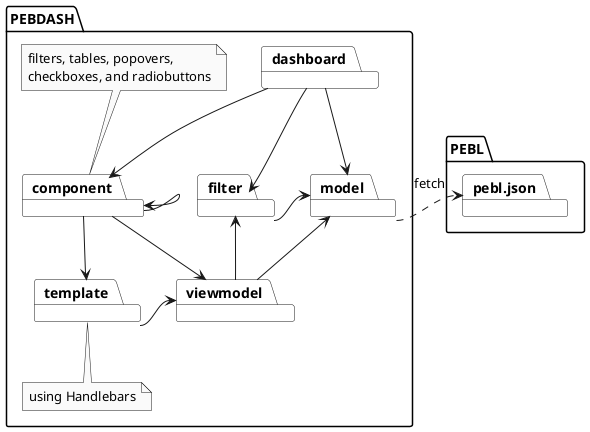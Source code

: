 @startuml

package PEBL{
	package pebl.json
}

package PEBDASH {
	package dashboard
	package filter
	package model
	package component
    note top of component
     filters, tables, popovers,
     checkboxes, and radiobuttons
    end note

    component -> component

	package template
	package viewmodel
	component --> template
	component --> viewmodel
	template -> viewmodel
	dashboard --> component
	dashboard --> filter
	dashboard --> model
	filter -> model
	viewmodel -up-> model
	viewmodel -up-> filter

	note bottom of template
      using Handlebars
    end note
}

model .> pebl.json : fetch



hide empty members
hide empty methods
hide circle

skinparam monochrome true
skinparam shadowing false
skinparam packageStyle rect
skinparam classBackgroundColor white
skinparam nodeBackgroundColor white
skinparam frameBackgroundColor white
skinparam packageBackgroundColor white
@enduml
